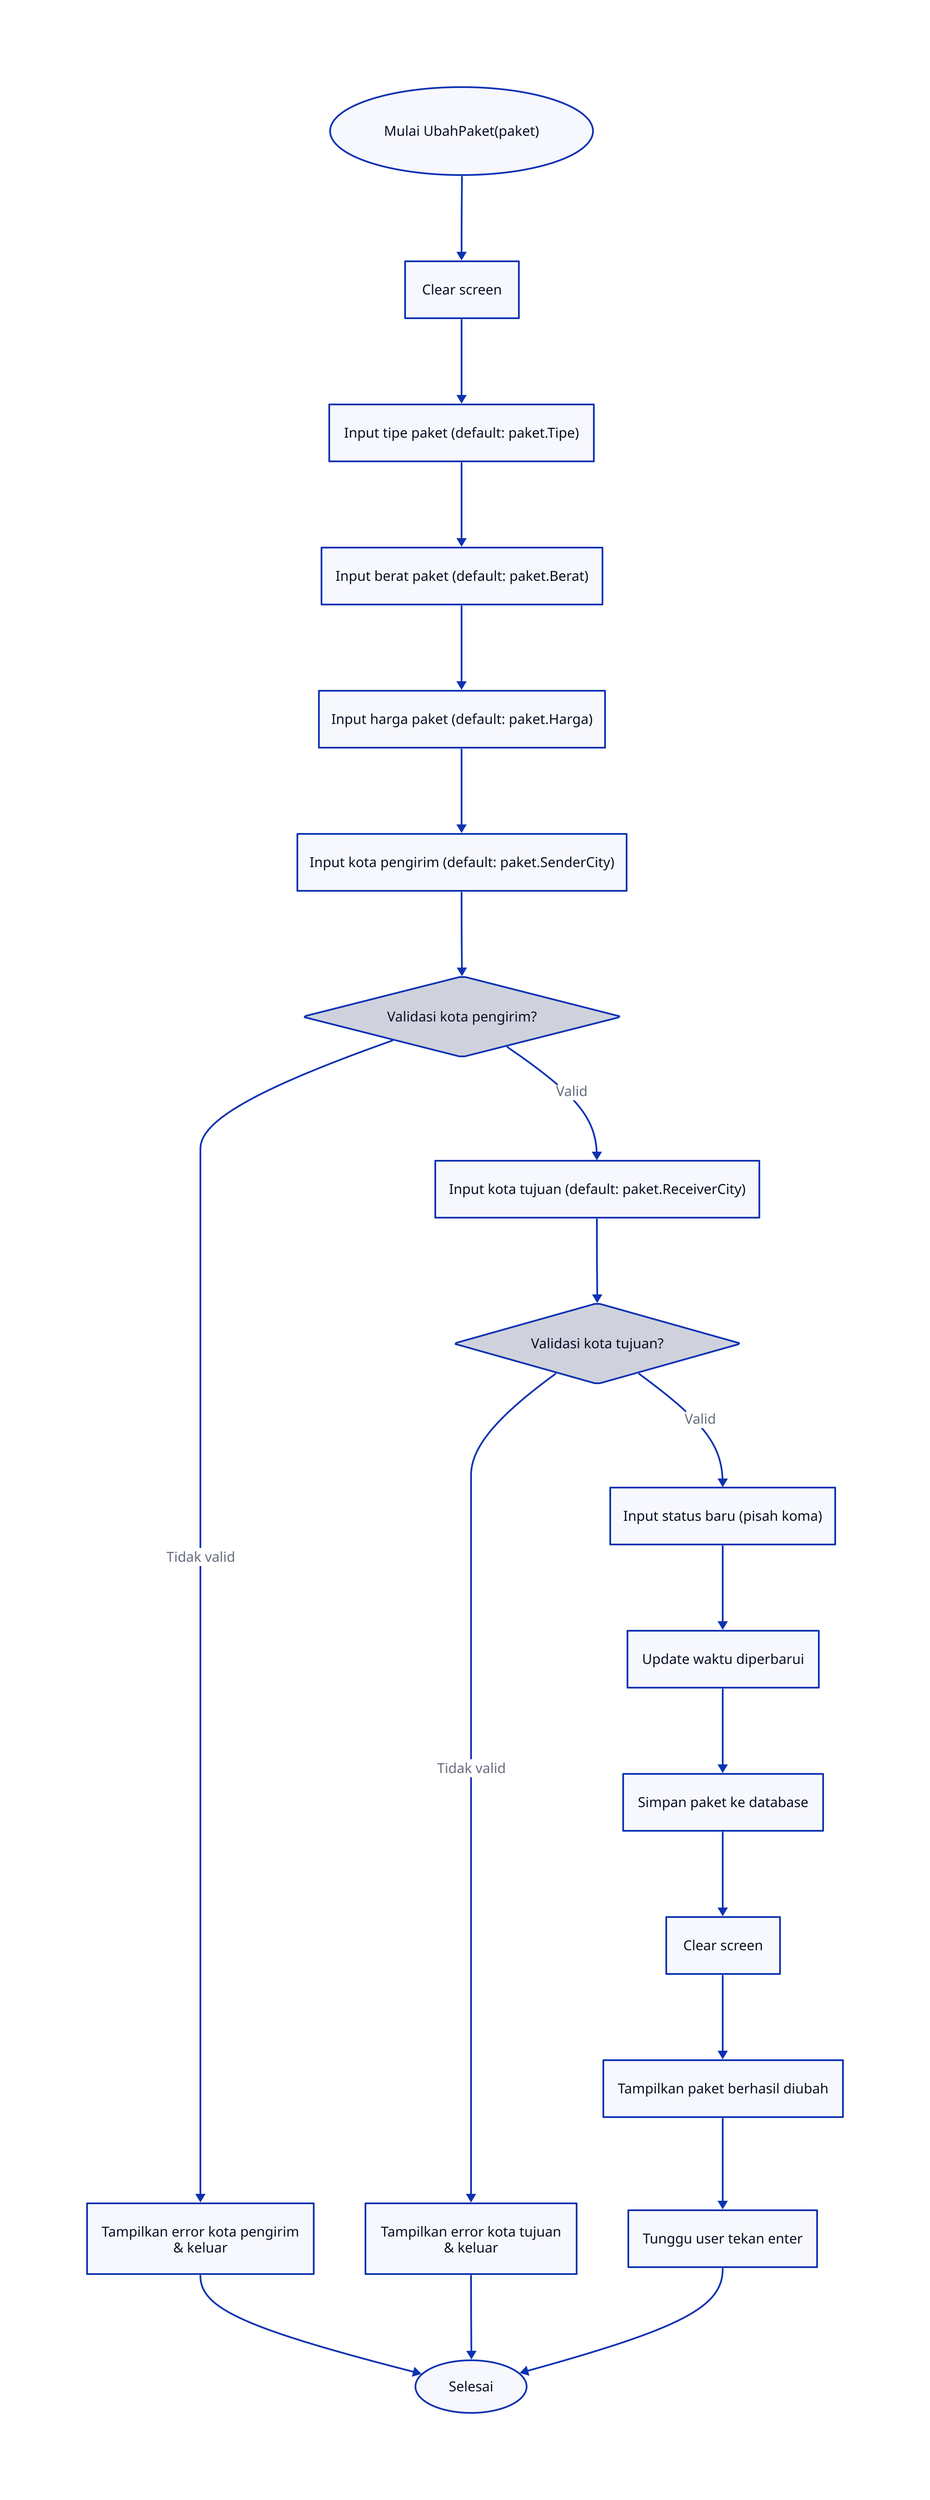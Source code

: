 direction: down

start: "Mulai UbahPaket(paket)" {
  shape: oval
}

clearScreen1: "Clear screen" {
  shape: rectangle
}

inputTipe: "Input tipe paket (default: paket.Tipe)" {
  shape: rectangle
}

inputBerat: "Input berat paket (default: paket.Berat)" {
  shape: rectangle
}

inputHarga: "Input harga paket (default: paket.Harga)" {
  shape: rectangle
}

inputSenderCity: "Input kota pengirim (default: paket.SenderCity)" {
  shape: rectangle
}

checkSenderCityValid: "Validasi kota pengirim?" {
  shape: diamond
}

errorSenderCity: "Tampilkan error kota pengirim\n& keluar" {
  shape: rectangle
}

inputReceiverCity: "Input kota tujuan (default: paket.ReceiverCity)" {
  shape: rectangle
}

checkReceiverCityValid: "Validasi kota tujuan?" {
  shape: diamond
}

errorReceiverCity: "Tampilkan error kota tujuan\n& keluar" {
  shape: rectangle
}

inputStatus: "Input status baru (pisah koma)" {
  shape: rectangle
}

updateUpdatedAt: "Update waktu diperbarui" {
  shape: rectangle
}

saveToDB: "Simpan paket ke database" {
  shape: rectangle
}

clearScreen2: "Clear screen" {
  shape: rectangle
}

printSuccess: "Tampilkan paket berhasil diubah" {
  shape: rectangle
}

enterToContinue: "Tunggu user tekan enter" {
  shape: rectangle
}

end: "Selesai" {
  shape: oval
}

start -> clearScreen1 -> inputTipe -> inputBerat -> inputHarga -> inputSenderCity -> checkSenderCityValid
checkSenderCityValid -> errorSenderCity: Tidak valid
checkSenderCityValid -> inputReceiverCity: Valid

inputReceiverCity -> checkReceiverCityValid
checkReceiverCityValid -> errorReceiverCity: Tidak valid
checkReceiverCityValid -> inputStatus: Valid

inputStatus -> updateUpdatedAt -> saveToDB -> clearScreen2 -> printSuccess -> enterToContinue -> end
errorSenderCity -> end
errorReceiverCity -> end
